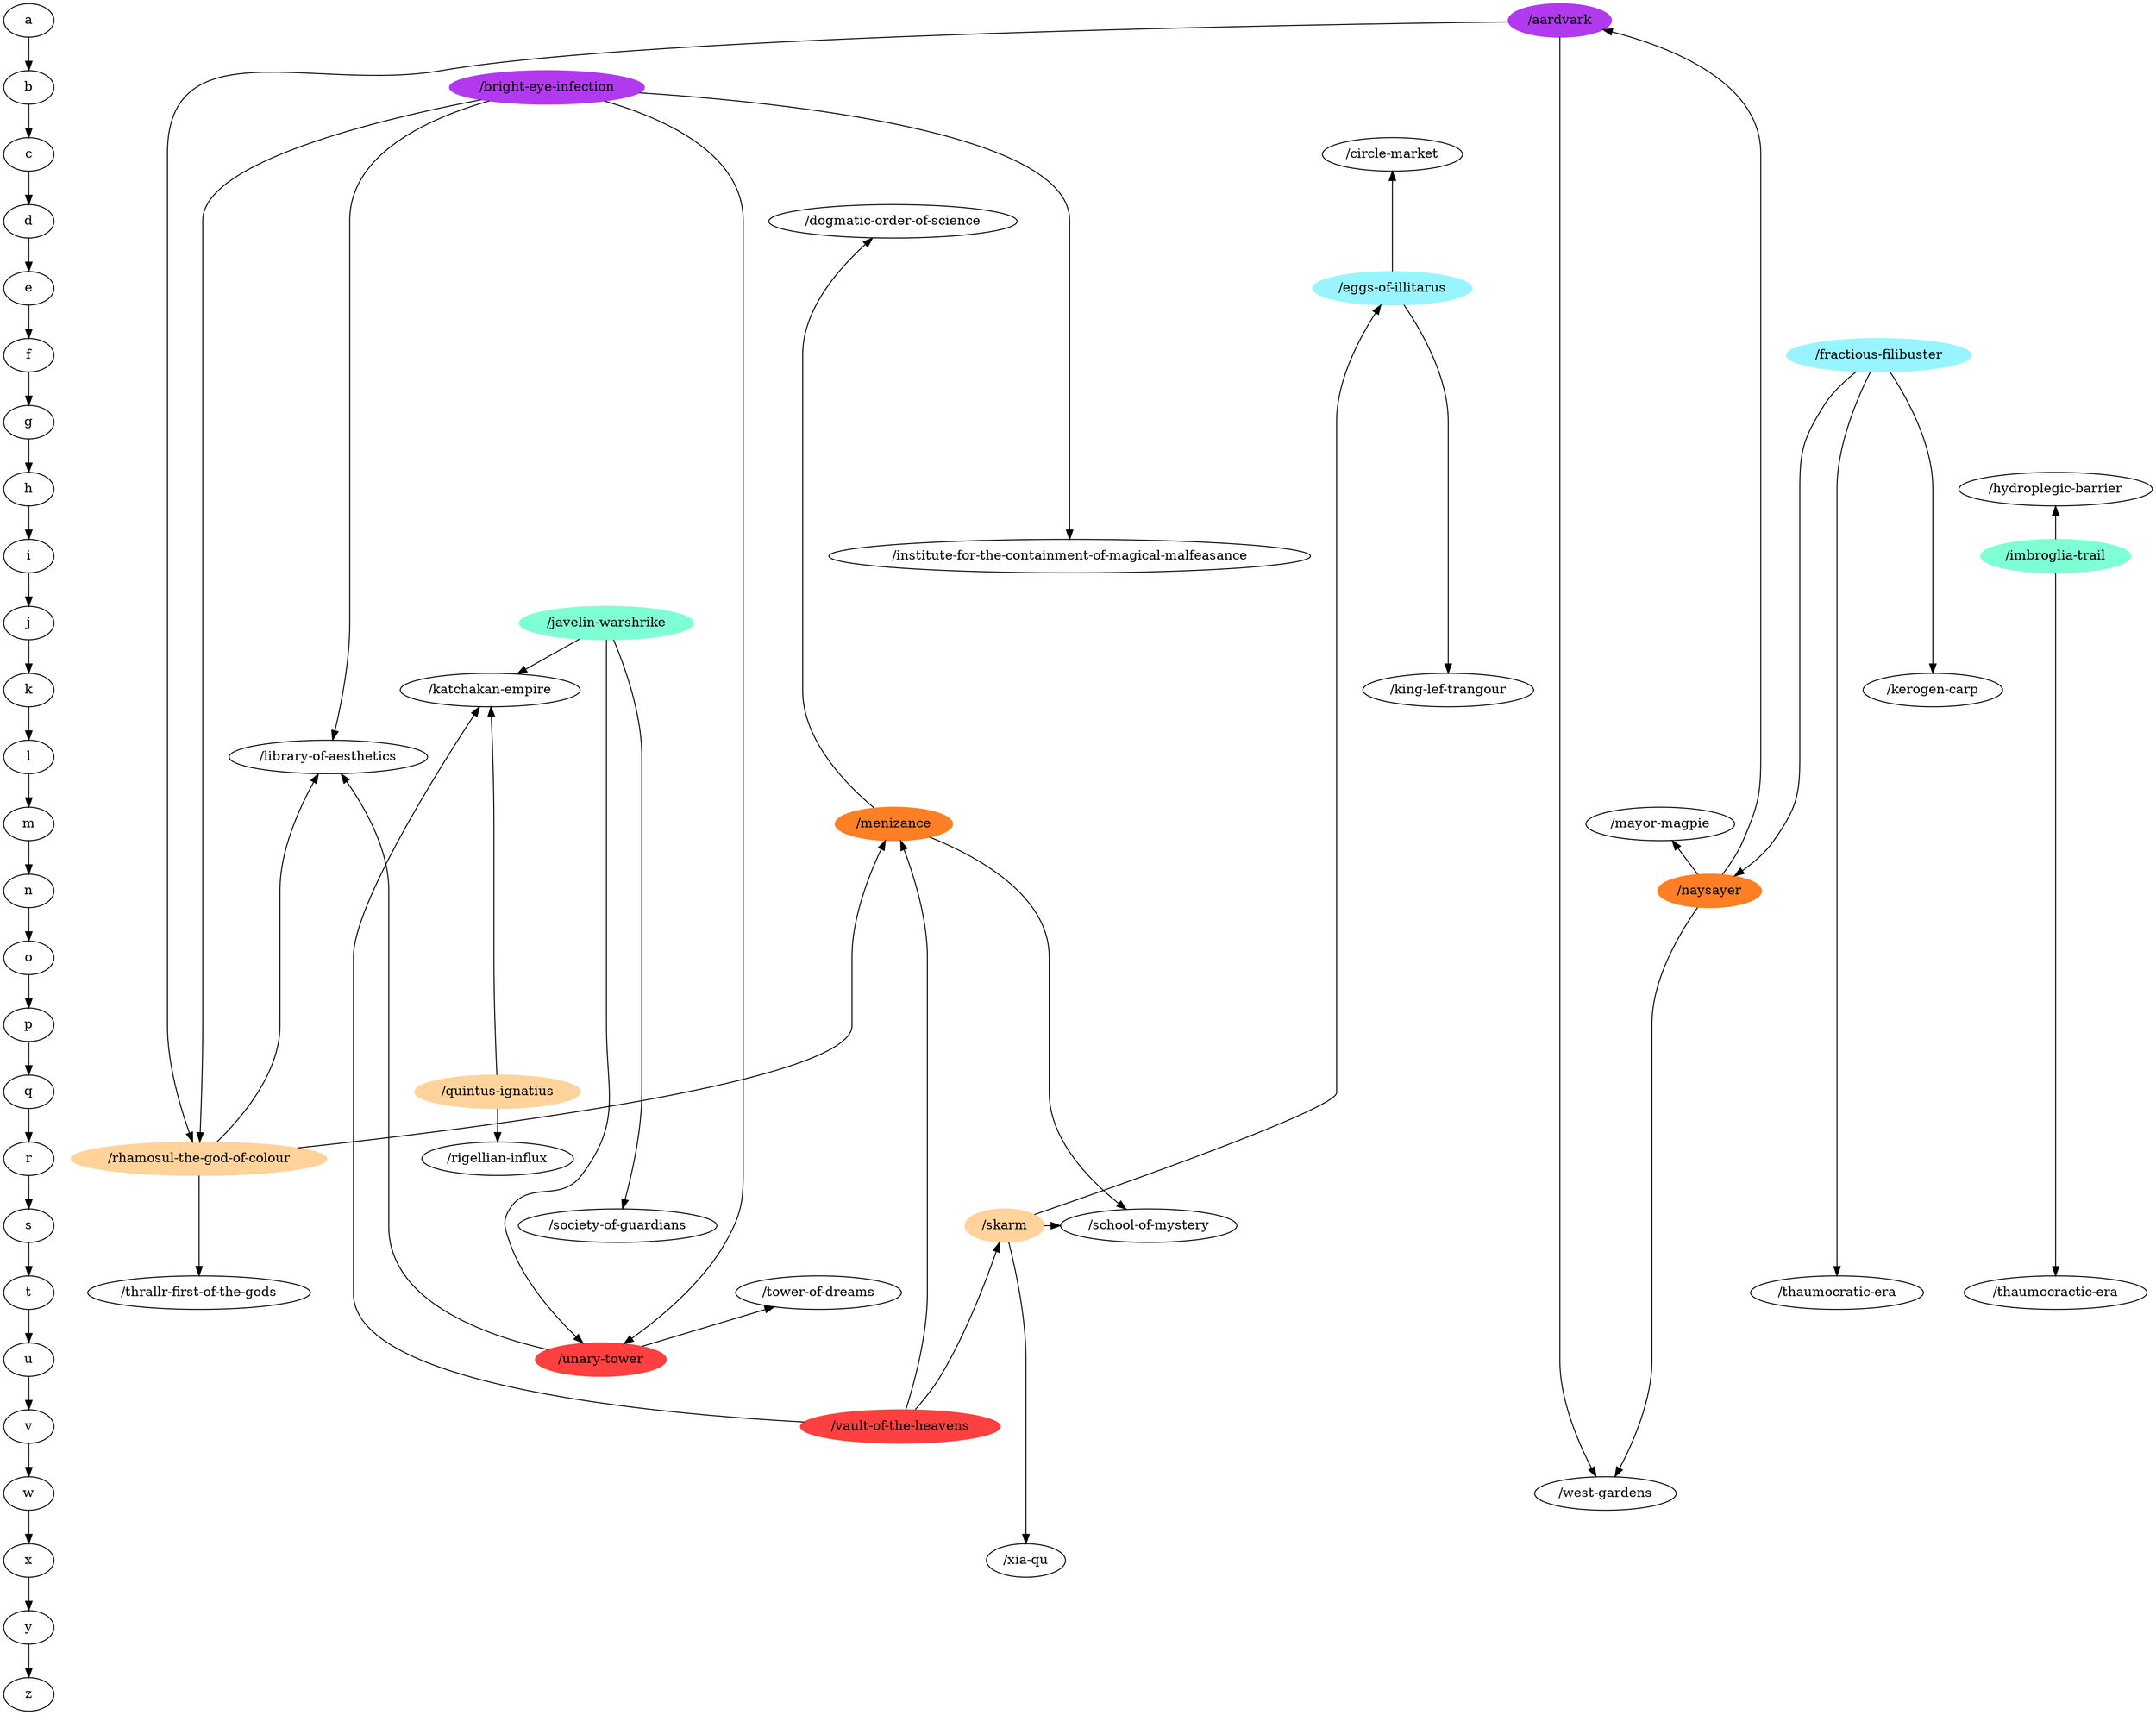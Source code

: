 digraph G {
a->b->c->d->e->f->g->h->i->j->k->l->m->n->o->p->q->r->s->t->u->v->w->x->y->z;
{ rank=same;
a;
"/aardvark" [color=darkorchid2,style=filled];
}
{ rank=same;
b;
"/bright-eye-infection" [color=darkorchid2,style=filled];
}
{ rank=same;
c;
"/circle-market";
}
{ rank=same;
d;
"/dogmatic-order-of-science";
}
{ rank=same;
e;
"/eggs-of-illitarus" [color=cadetblue1,style=filled];
}
{ rank=same;
f;
"/fractious-filibuster" [color=cadetblue1,style=filled];
}
{ rank=same;
g;
}
{ rank=same;
h;
"/hydroplegic-barrier";
}
{ rank=same;
i;
"/institute-for-the-containment-of-magical-malfeasance";
"/imbroglia-trail" [color=aquamarine,style=filled];
}
{ rank=same;
j;
"/javelin-warshrike" [color=aquamarine,style=filled];
}
{ rank=same;
k;
"/kerogen-carp";
"/king-lef-trangour";
"/katchakan-empire";
}
{ rank=same;
l;
"/library-of-aesthetics";
}
{ rank=same;
m;
"/mayor-magpie";
"/menizance" [color=chocolate1,style=filled];
}
{ rank=same;
n;
"/naysayer" [color=chocolate1,style=filled];
}
{ rank=same;
o;
}
{ rank=same;
p;
}
{ rank=same;
q;
"/quintus-ignatius" [color=burlywood1,style=filled];
}
{ rank=same;
r;
"/rhamosul-the-god-of-colour" [color=burlywood1,style=filled];
"/rigellian-influx";
}
{ rank=same;
s;
"/skarm" [color=burlywood1,style=filled];
"/school-of-mystery";
"/society-of-guardians";
}
{ rank=same;
t;
"/thrallr-first-of-the-gods";
"/thaumocractic-era";
"/thaumocratic-era";
"/tower-of-dreams";
}
{ rank=same;
u;
"/unary-tower" [color=brown1,style=filled];
}
{ rank=same;
v;
"/vault-of-the-heavens" [color=brown1,style=filled];
}
{ rank=same;
w;
"/west-gardens";
}
{ rank=same;
x;
"/xia-qu";
}
{ rank=same;
y;
}
{ rank=same;
z;
}
"/unary-tower" -> "/tower-of-dreams";
"/unary-tower" -> "/library-of-aesthetics";
"/skarm" -> "/school-of-mystery";
"/skarm" -> "/eggs-of-illitarus";
"/skarm" -> "/xia-qu";
"/javelin-warshrike" -> "/unary-tower";
"/javelin-warshrike" -> "/society-of-guardians";
"/javelin-warshrike" -> "/katchakan-empire";
"/imbroglia-trail" -> "/thaumocractic-era";
"/imbroglia-trail" -> "/hydroplegic-barrier";
"/rhamosul-the-god-of-colour" -> "/thrallr-first-of-the-gods";
"/rhamosul-the-god-of-colour" -> "/library-of-aesthetics";
"/rhamosul-the-god-of-colour" -> "/menizance";
"/eggs-of-illitarus" -> "/king-lef-trangour";
"/eggs-of-illitarus" -> "/circle-market";
"/naysayer" -> "/west-gardens";
"/naysayer" -> "/mayor-magpie";
"/naysayer" -> "/aardvark";
"/quintus-ignatius" -> "/rigellian-influx";
"/quintus-ignatius" -> "/katchakan-empire";
"/bright-eye-infection" -> "/institute-for-the-containment-of-magical-malfeasance";
"/bright-eye-infection" -> "/unary-tower";
"/bright-eye-infection" -> "/rhamosul-the-god-of-colour";
"/bright-eye-infection" -> "/library-of-aesthetics";
"/vault-of-the-heavens" -> "/skarm";
"/vault-of-the-heavens" -> "/menizance";
"/vault-of-the-heavens" -> "/katchakan-empire";
"/fractious-filibuster" -> "/kerogen-carp";
"/fractious-filibuster" -> "/naysayer";
"/fractious-filibuster" -> "/thaumocratic-era";
"/menizance" -> "/school-of-mystery";
"/menizance" -> "/dogmatic-order-of-science";
"/aardvark" -> "/rhamosul-the-god-of-colour";
"/aardvark" -> "/west-gardens";
}

